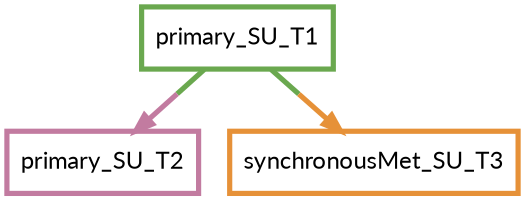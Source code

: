 digraph  {
dpi=600;size=3.5;
primary_SU_T1 [color="#6aa84fff", fillcolor=white, fontname=Lato, penwidth="3.0", shape=box];
primary_SU_T2 [color="#c27ba0ff", fillcolor=white, fontname=Lato, penwidth="3.0", shape=box];
synchronousMet_SU_T3 [color="#e69138ff", fillcolor=white, fontname=Lato, penwidth="3.0", shape=box];
primary_SU_T1 -> primary_SU_T2  [color="#6aa84fff;0.5:#c27ba0ff", key=0, penwidth=3];
primary_SU_T1 -> synchronousMet_SU_T3  [color="#6aa84fff;0.5:#e69138ff", key=0, penwidth=3];
}

